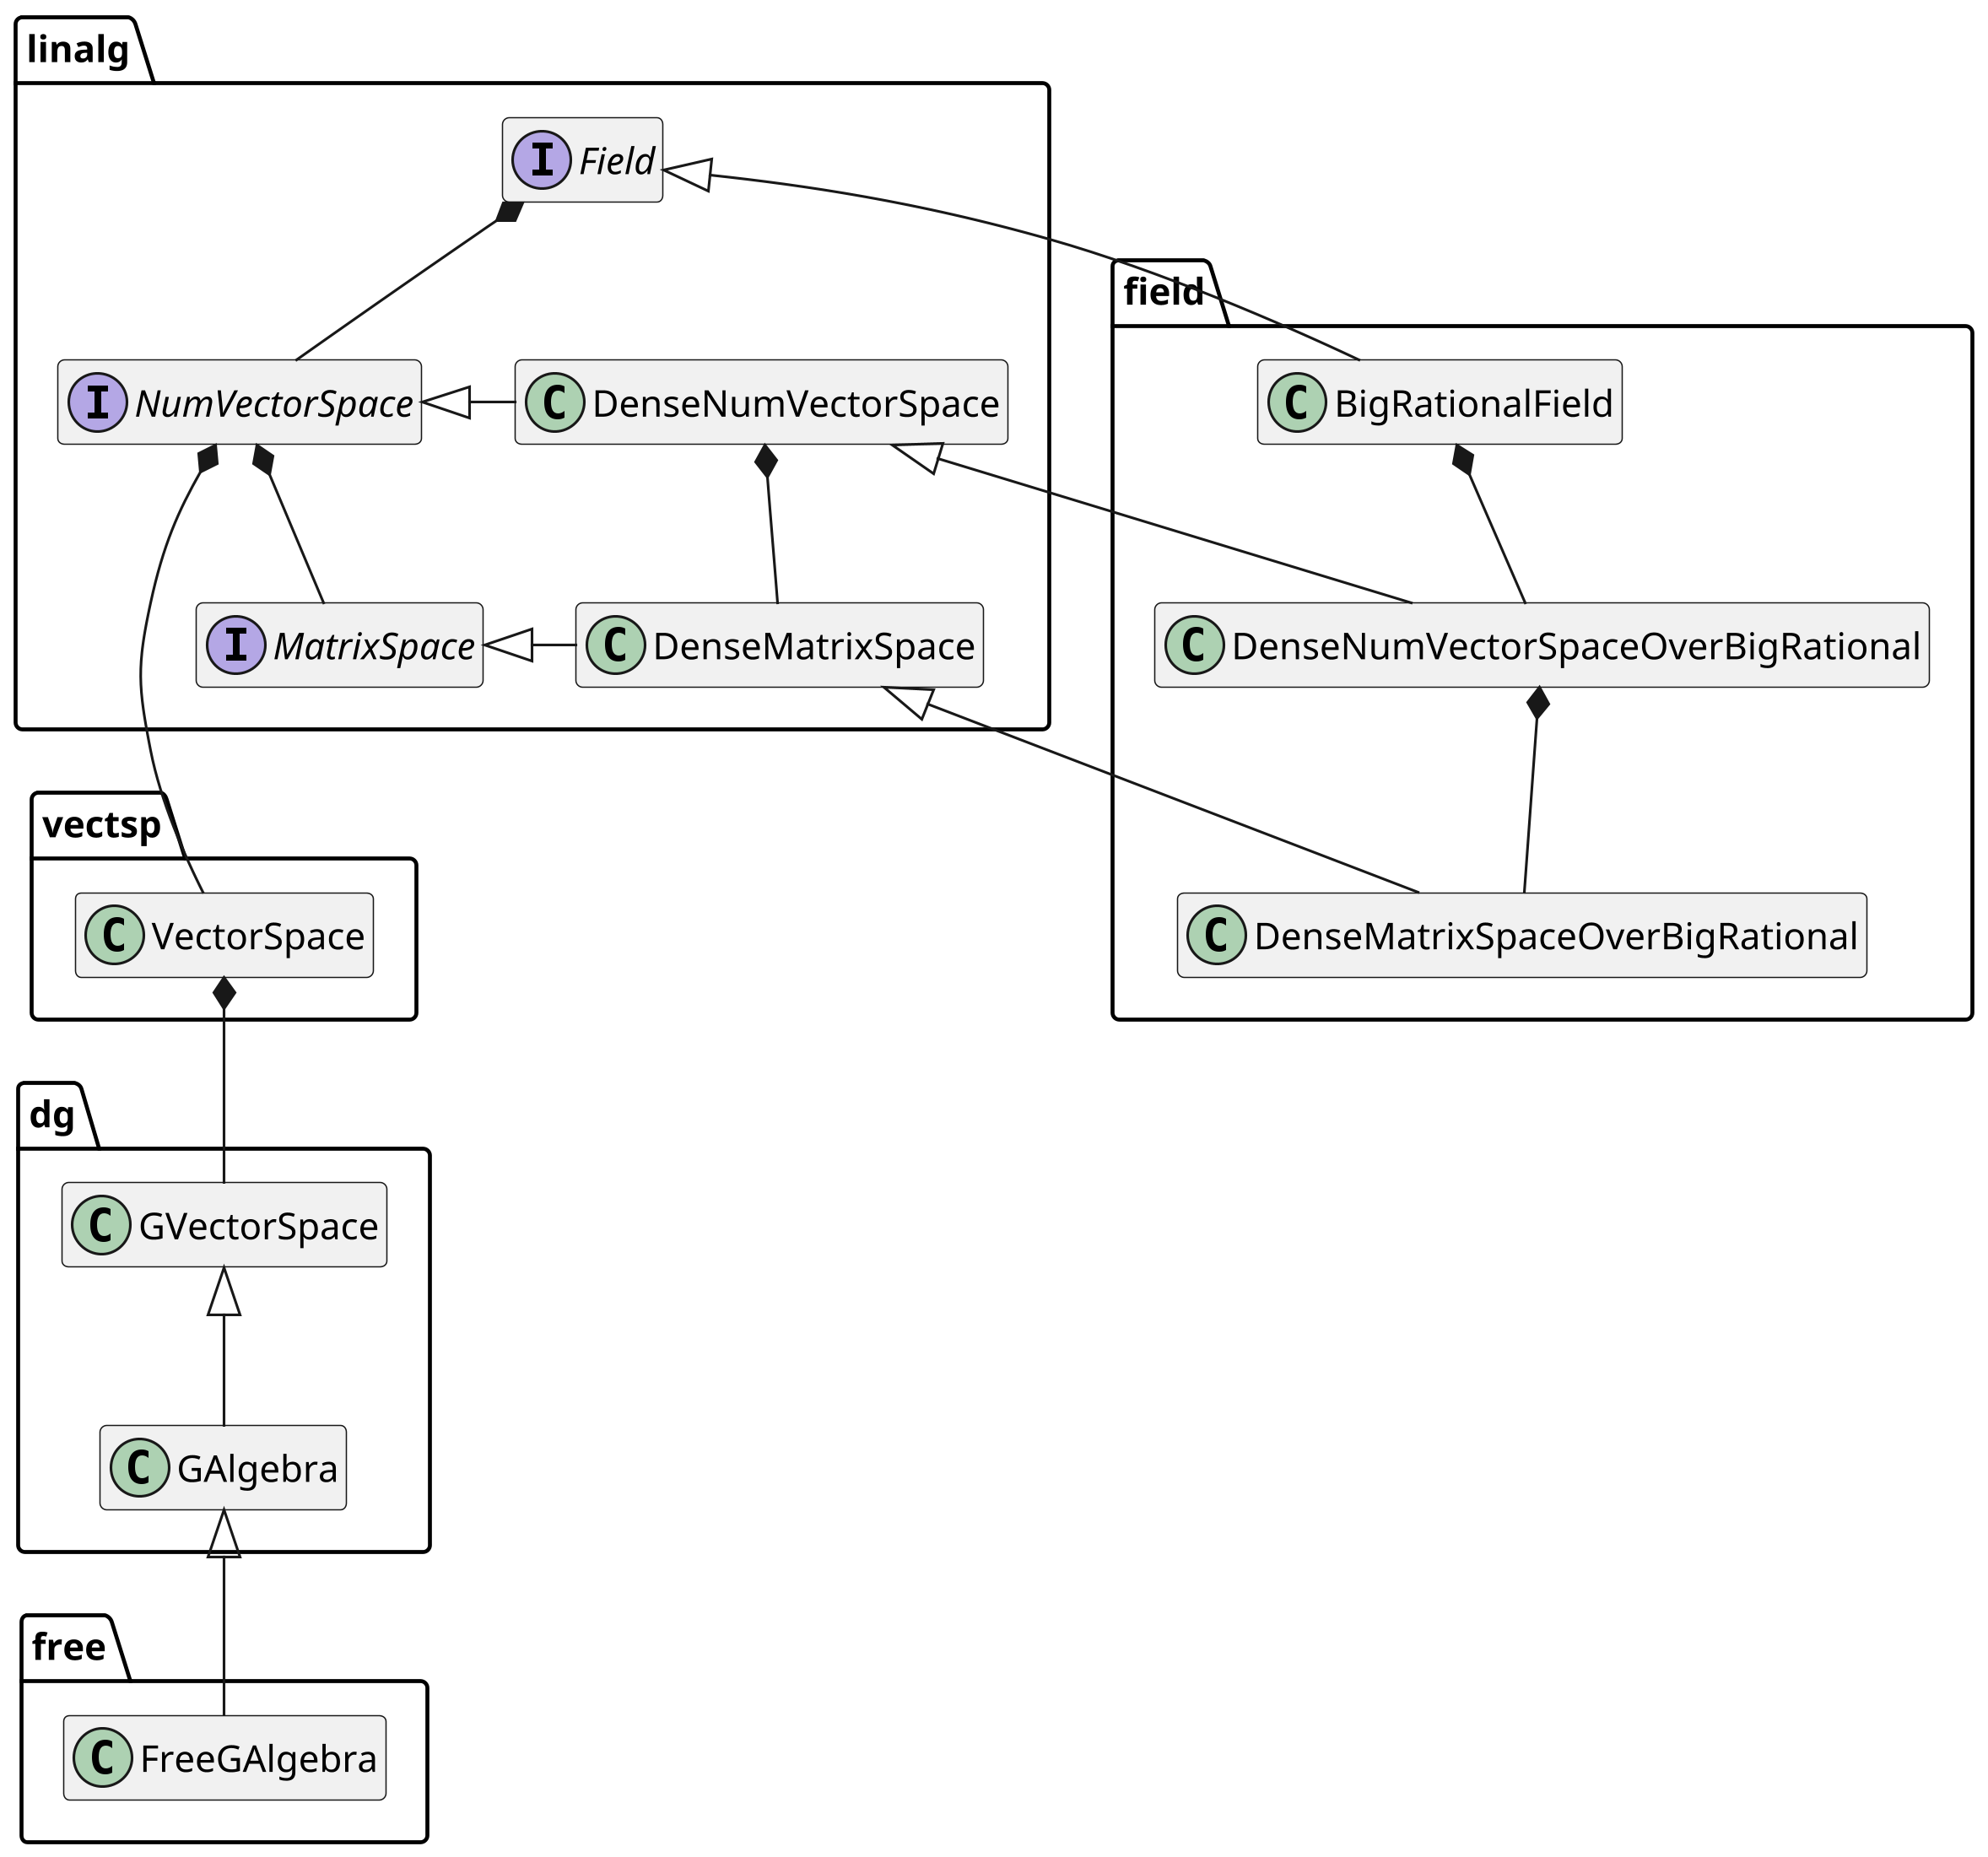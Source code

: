 @startuml
skinparam dpi 300
hide members

package linalg {
  /'
   ' interface Scalar
   ' interface NumVector
   ' interface Matrix
   ' class DenseNumVector
   ' class DenseMatrix
   '
   ' Scalar *-- NumVector
   ' NumVector *-- Matrix
   ' DenseNumVector *-down- DenseMatrix
   ' NumVector <|-right- DenseNumVector
   ' Matrix <|-- DenseMatrix
   '/

  interface Field
  interface NumVectorSpace
  interface MatrixSpace
  class DenseNumVectorSpace
  class DenseMatrixSpace

  Field *-- NumVectorSpace
  NumVectorSpace *-down- MatrixSpace
  DenseNumVectorSpace *-down- DenseMatrixSpace
  NumVectorSpace <|-right- DenseNumVectorSpace
  MatrixSpace <|-right- DenseMatrixSpace
}

package field {
  /'
   ' class BigRational
   ' Scalar <|-- BigRational
   '/

  class BigRationalField
  class DenseNumVectorSpaceOverBigRational
  class DenseMatrixSpaceOverBigRational

  Field <|-- BigRationalField
  DenseNumVectorSpace <|-- DenseNumVectorSpaceOverBigRational
  DenseMatrixSpace <|-- DenseMatrixSpaceOverBigRational

  BigRationalField *-down- DenseNumVectorSpaceOverBigRational
  DenseNumVectorSpaceOverBigRational *-down- DenseMatrixSpaceOverBigRational
}

package vectsp {
  class VectorSpace

  NumVectorSpace *-down- VectorSpace
  MatrixSpace -down[hidden]- VectorSpace
}

package dg {
  class GVectorSpace
  class GAlgebra

  VectorSpace *-- GVectorSpace
  GVectorSpace <|-- GAlgebra
}

package free {
  class FreeGAlgebra

  GAlgebra <|-- FreeGAlgebra
}
@enduml
